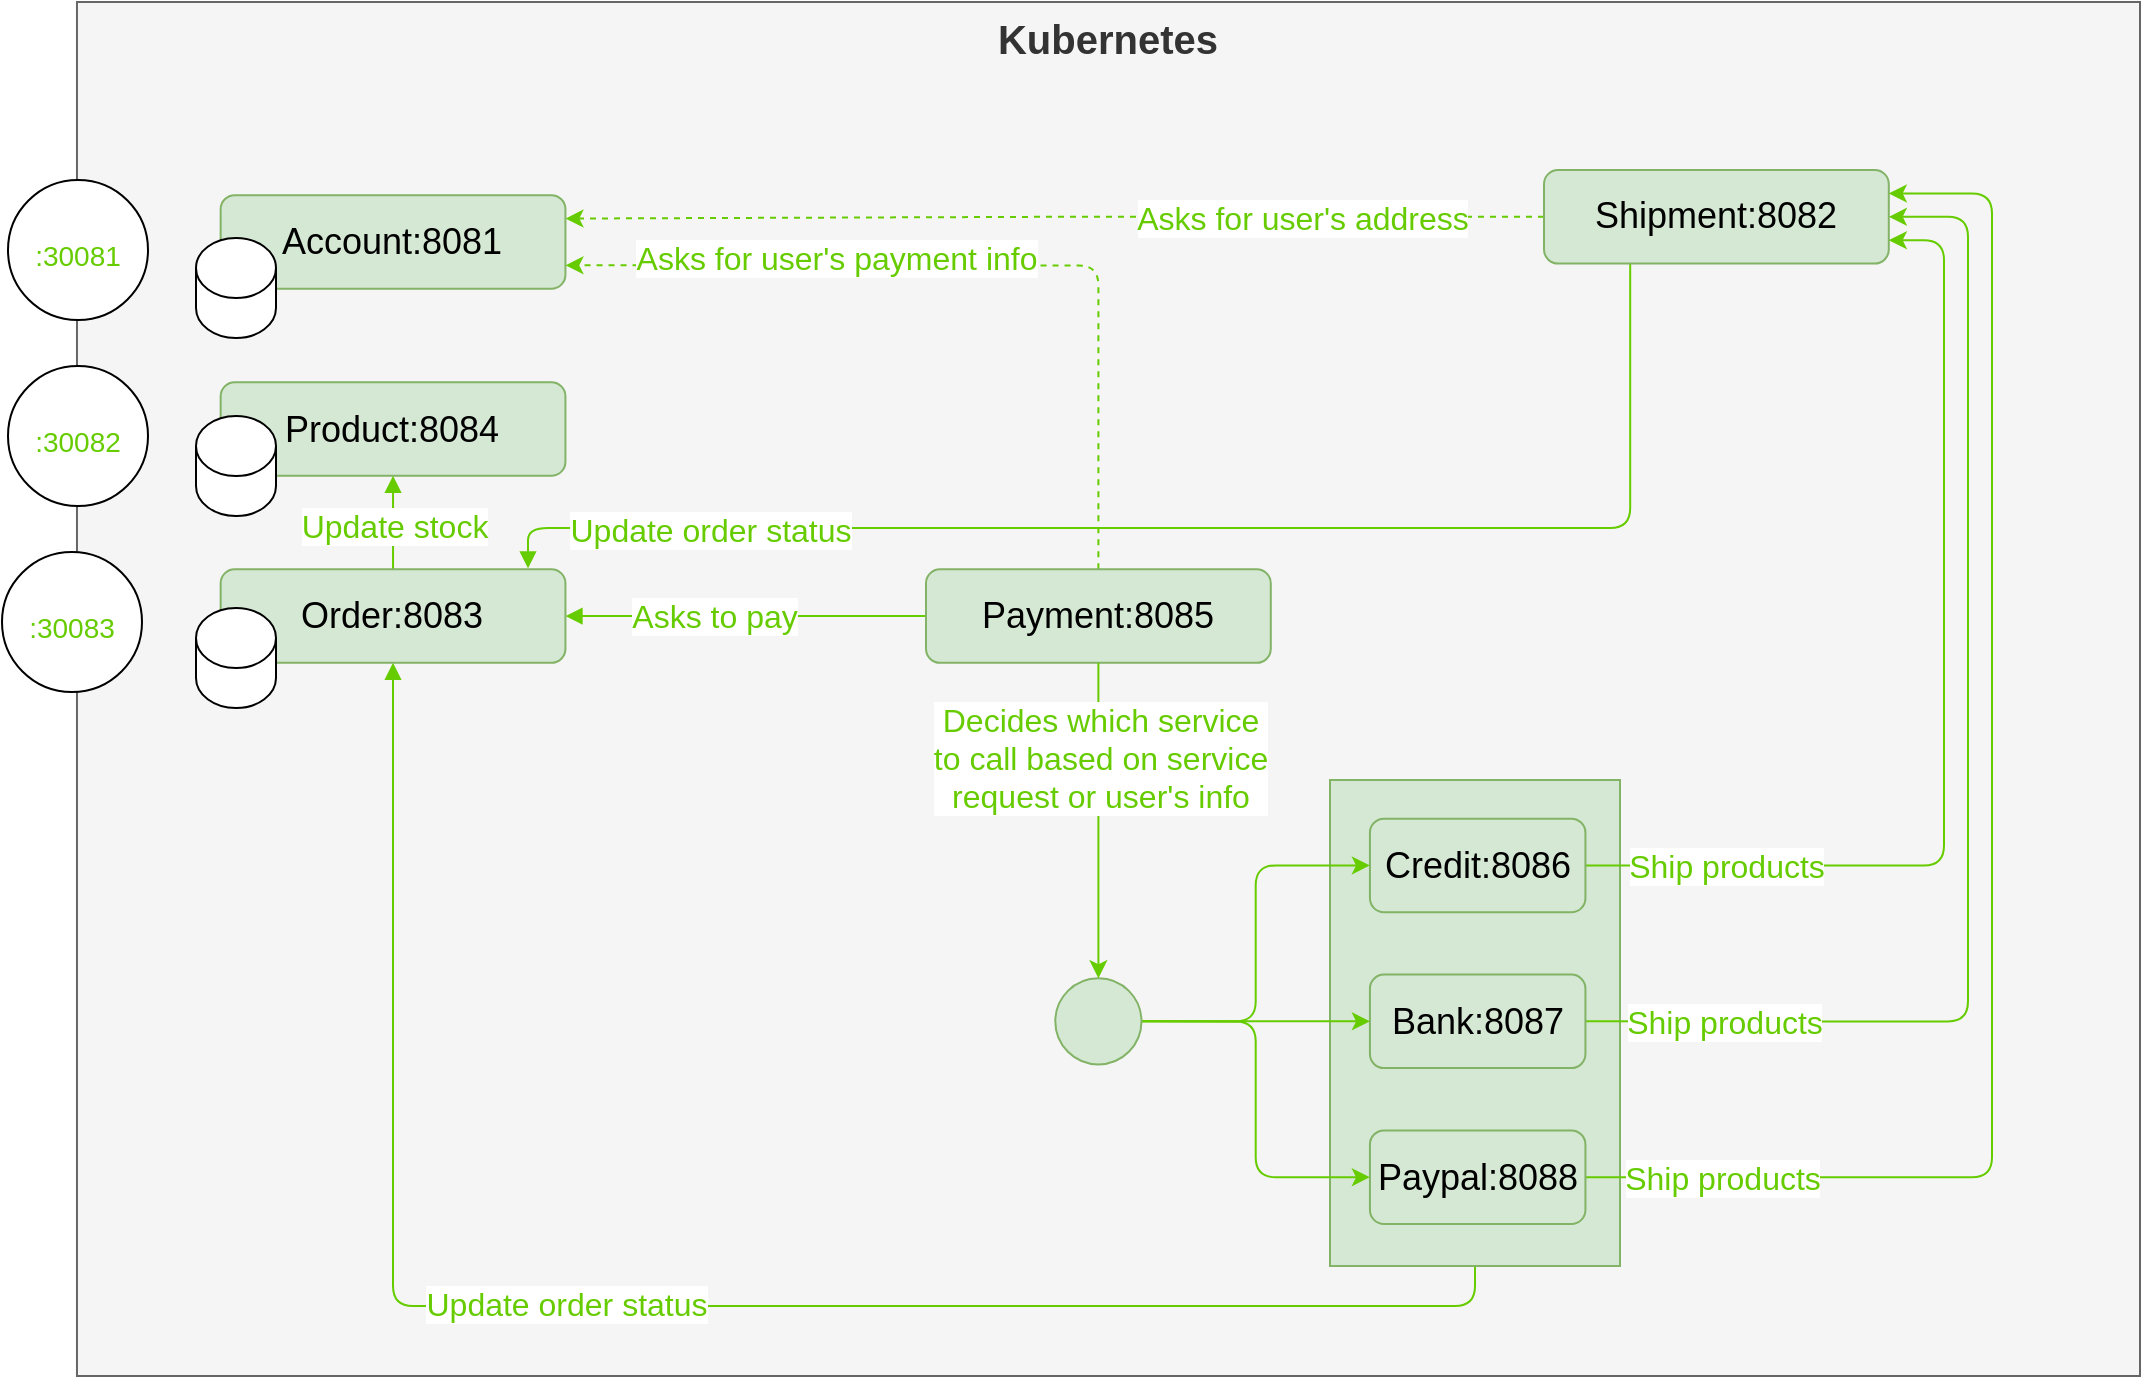 <mxfile version="20.3.1" type="device"><diagram id="LqKcq0_kD3NlTMwjwbqU" name="Page-1"><mxGraphModel dx="852" dy="656" grid="0" gridSize="10" guides="1" tooltips="1" connect="1" arrows="1" fold="1" page="1" pageScale="1" pageWidth="850" pageHeight="1100" math="0" shadow="0"><root><mxCell id="0"/><mxCell id="1" parent="0"/><mxCell id="yY8UBjpgQ7rnHpMd-h-m-41" value="Kubernetes" style="rounded=0;whiteSpace=wrap;html=1;fillColor=#f5f5f5;fontColor=#333333;strokeColor=#666666;verticalAlign=top;fontSize=20;fontStyle=1" parent="1" vertex="1"><mxGeometry x="305.49" y="178" width="1031.51" height="687" as="geometry"/></mxCell><mxCell id="XP32mOj8o-1e6zsJ-lud-1" style="edgeStyle=orthogonalEdgeStyle;rounded=1;orthogonalLoop=1;jettySize=auto;html=1;exitX=0;exitY=0.5;exitDx=0;exitDy=0;entryX=1;entryY=0.25;entryDx=0;entryDy=0;strokeColor=#66CC00;dashed=1;" edge="1" parent="1" source="yY8UBjpgQ7rnHpMd-h-m-21" target="yY8UBjpgQ7rnHpMd-h-m-3"><mxGeometry relative="1" as="geometry"/></mxCell><mxCell id="XP32mOj8o-1e6zsJ-lud-6" value="Asks for user's address" style="edgeLabel;html=1;align=center;verticalAlign=middle;resizable=0;points=[];fontSize=16;fontColor=#66CC00;" vertex="1" connectable="0" parent="XP32mOj8o-1e6zsJ-lud-1"><mxGeometry x="-0.272" y="-3" relative="1" as="geometry"><mxPoint x="57" y="3" as="offset"/></mxGeometry></mxCell><mxCell id="XP32mOj8o-1e6zsJ-lud-32" style="edgeStyle=orthogonalEdgeStyle;rounded=1;orthogonalLoop=1;jettySize=auto;html=1;exitX=0.5;exitY=1;exitDx=0;exitDy=0;strokeColor=#66CC00;fontSize=16;fontColor=#66CC00;startArrow=none;startFill=0;endArrow=block;endFill=1;" edge="1" parent="1" source="XP32mOj8o-1e6zsJ-lud-31" target="yY8UBjpgQ7rnHpMd-h-m-9"><mxGeometry relative="1" as="geometry"/></mxCell><mxCell id="XP32mOj8o-1e6zsJ-lud-33" value="Update order status" style="edgeLabel;html=1;align=center;verticalAlign=middle;resizable=0;points=[];fontSize=16;fontColor=#66CC00;" vertex="1" connectable="0" parent="XP32mOj8o-1e6zsJ-lud-32"><mxGeometry x="-0.429" relative="1" as="geometry"><mxPoint x="-223" y="-1" as="offset"/></mxGeometry></mxCell><mxCell id="XP32mOj8o-1e6zsJ-lud-31" value="" style="rounded=0;whiteSpace=wrap;html=1;fontSize=16;fillColor=#d5e8d4;strokeColor=#82b366;" vertex="1" parent="1"><mxGeometry x="932" y="567" width="145" height="243" as="geometry"/></mxCell><mxCell id="XP32mOj8o-1e6zsJ-lud-25" style="edgeStyle=orthogonalEdgeStyle;rounded=1;orthogonalLoop=1;jettySize=auto;html=1;exitX=0.25;exitY=1;exitDx=0;exitDy=0;strokeColor=#66CC00;fontSize=16;fontColor=#66CC00;startArrow=none;startFill=0;endArrow=block;endFill=1;entryX=0.89;entryY=-0.009;entryDx=0;entryDy=0;entryPerimeter=0;" edge="1" parent="1" source="yY8UBjpgQ7rnHpMd-h-m-21" target="yY8UBjpgQ7rnHpMd-h-m-9"><mxGeometry relative="1" as="geometry"><Array as="points"><mxPoint x="1082" y="441"/><mxPoint x="531" y="441"/><mxPoint x="531" y="461"/></Array></mxGeometry></mxCell><mxCell id="XP32mOj8o-1e6zsJ-lud-26" value="Update order status" style="edgeLabel;html=1;align=center;verticalAlign=middle;resizable=0;points=[];fontSize=16;fontColor=#66CC00;" vertex="1" connectable="0" parent="XP32mOj8o-1e6zsJ-lud-25"><mxGeometry x="0.68" y="-3" relative="1" as="geometry"><mxPoint x="-2" y="4" as="offset"/></mxGeometry></mxCell><mxCell id="yY8UBjpgQ7rnHpMd-h-m-21" value="Shipment:8082" style="rounded=1;whiteSpace=wrap;html=1;fillColor=#d5e8d4;strokeColor=#82b366;fontSize=18;" parent="1" vertex="1"><mxGeometry x="1039.004" y="262.003" width="172.394" height="46.765" as="geometry"/></mxCell><mxCell id="5f-NE7GH5dRG1Yi99CT_-1" style="edgeStyle=orthogonalEdgeStyle;rounded=1;orthogonalLoop=1;jettySize=auto;html=1;exitX=1;exitY=0.5;exitDx=0;exitDy=0;entryX=1;entryY=0.75;entryDx=0;entryDy=0;strokeColor=#66CC00;" parent="1" source="yY8UBjpgQ7rnHpMd-h-m-13" target="yY8UBjpgQ7rnHpMd-h-m-21" edge="1"><mxGeometry relative="1" as="geometry"><Array as="points"><mxPoint x="1239" y="610"/><mxPoint x="1239" y="297"/></Array></mxGeometry></mxCell><mxCell id="XP32mOj8o-1e6zsJ-lud-10" value="Ship products" style="edgeLabel;html=1;align=center;verticalAlign=middle;resizable=0;points=[];fontSize=16;fontColor=#66CC00;" vertex="1" connectable="0" parent="5f-NE7GH5dRG1Yi99CT_-1"><mxGeometry x="-0.79" relative="1" as="geometry"><mxPoint x="16" as="offset"/></mxGeometry></mxCell><mxCell id="5f-NE7GH5dRG1Yi99CT_-2" style="edgeStyle=orthogonalEdgeStyle;rounded=1;orthogonalLoop=1;jettySize=auto;html=1;exitX=1;exitY=0.5;exitDx=0;exitDy=0;entryX=1;entryY=0.5;entryDx=0;entryDy=0;strokeColor=#66CC00;" parent="1" source="yY8UBjpgQ7rnHpMd-h-m-14" target="yY8UBjpgQ7rnHpMd-h-m-21" edge="1"><mxGeometry relative="1" as="geometry"><mxPoint x="740.429" y="513.429" as="targetPoint"/><Array as="points"><mxPoint x="1251" y="688"/><mxPoint x="1251" y="285"/></Array></mxGeometry></mxCell><mxCell id="XP32mOj8o-1e6zsJ-lud-11" value="Ship products" style="edgeLabel;html=1;align=center;verticalAlign=middle;resizable=0;points=[];fontSize=16;fontColor=#66CC00;" vertex="1" connectable="0" parent="5f-NE7GH5dRG1Yi99CT_-2"><mxGeometry x="-0.806" y="3" relative="1" as="geometry"><mxPoint x="8" y="3" as="offset"/></mxGeometry></mxCell><mxCell id="5f-NE7GH5dRG1Yi99CT_-3" style="edgeStyle=orthogonalEdgeStyle;rounded=1;orthogonalLoop=1;jettySize=auto;html=1;exitX=1;exitY=0.5;exitDx=0;exitDy=0;strokeColor=#66CC00;entryX=1;entryY=0.25;entryDx=0;entryDy=0;" parent="1" source="yY8UBjpgQ7rnHpMd-h-m-15" target="yY8UBjpgQ7rnHpMd-h-m-21" edge="1"><mxGeometry relative="1" as="geometry"><mxPoint x="1383" y="268" as="targetPoint"/><Array as="points"><mxPoint x="1263" y="766"/><mxPoint x="1263" y="274"/></Array></mxGeometry></mxCell><mxCell id="XP32mOj8o-1e6zsJ-lud-12" value="Ship products" style="edgeLabel;html=1;align=center;verticalAlign=middle;resizable=0;points=[];fontSize=16;fontColor=#66CC00;" vertex="1" connectable="0" parent="5f-NE7GH5dRG1Yi99CT_-3"><mxGeometry x="-0.892" y="-3" relative="1" as="geometry"><mxPoint x="28" y="-3" as="offset"/></mxGeometry></mxCell><mxCell id="yY8UBjpgQ7rnHpMd-h-m-3" value="Account:8081" style="rounded=1;whiteSpace=wrap;html=1;fillColor=#d5e8d4;strokeColor=#82b366;fontSize=18;" parent="1" vertex="1"><mxGeometry x="377.324" y="274.588" width="172.394" height="46.765" as="geometry"/></mxCell><mxCell id="yY8UBjpgQ7rnHpMd-h-m-4" value="Product:8084" style="rounded=1;whiteSpace=wrap;html=1;fillColor=#d5e8d4;strokeColor=#82b366;fontSize=18;" parent="1" vertex="1"><mxGeometry x="377.324" y="368.118" width="172.394" height="46.765" as="geometry"/></mxCell><mxCell id="XP32mOj8o-1e6zsJ-lud-4" style="edgeStyle=orthogonalEdgeStyle;rounded=1;orthogonalLoop=1;jettySize=auto;html=1;exitX=1;exitY=0.5;exitDx=0;exitDy=0;strokeColor=#66CC00;startArrow=block;startFill=1;entryX=0;entryY=0.5;entryDx=0;entryDy=0;endArrow=none;endFill=0;" edge="1" parent="1" source="yY8UBjpgQ7rnHpMd-h-m-9" target="yY8UBjpgQ7rnHpMd-h-m-12"><mxGeometry relative="1" as="geometry"><mxPoint x="738" y="485" as="targetPoint"/></mxGeometry></mxCell><mxCell id="XP32mOj8o-1e6zsJ-lud-8" value="Asks to pay" style="edgeLabel;html=1;align=center;verticalAlign=middle;resizable=0;points=[];fontSize=16;fontColor=#66CC00;" vertex="1" connectable="0" parent="XP32mOj8o-1e6zsJ-lud-4"><mxGeometry x="-0.172" relative="1" as="geometry"><mxPoint as="offset"/></mxGeometry></mxCell><mxCell id="XP32mOj8o-1e6zsJ-lud-27" style="edgeStyle=orthogonalEdgeStyle;rounded=1;orthogonalLoop=1;jettySize=auto;html=1;exitX=0.5;exitY=0;exitDx=0;exitDy=0;entryX=0.5;entryY=1;entryDx=0;entryDy=0;strokeColor=#66CC00;fontSize=16;fontColor=#66CC00;startArrow=none;startFill=0;endArrow=block;endFill=1;" edge="1" parent="1" source="yY8UBjpgQ7rnHpMd-h-m-9" target="yY8UBjpgQ7rnHpMd-h-m-4"><mxGeometry relative="1" as="geometry"/></mxCell><mxCell id="XP32mOj8o-1e6zsJ-lud-28" value="Update stock" style="edgeLabel;html=1;align=center;verticalAlign=middle;resizable=0;points=[];fontSize=16;fontColor=#66CC00;" vertex="1" connectable="0" parent="XP32mOj8o-1e6zsJ-lud-27"><mxGeometry x="-0.123" relative="1" as="geometry"><mxPoint y="-1" as="offset"/></mxGeometry></mxCell><mxCell id="yY8UBjpgQ7rnHpMd-h-m-9" value="Order:8083" style="rounded=1;whiteSpace=wrap;html=1;fillColor=#d5e8d4;strokeColor=#82b366;fontSize=18;" parent="1" vertex="1"><mxGeometry x="377.324" y="461.647" width="172.394" height="46.765" as="geometry"/></mxCell><mxCell id="XP32mOj8o-1e6zsJ-lud-2" style="edgeStyle=orthogonalEdgeStyle;rounded=1;orthogonalLoop=1;jettySize=auto;html=1;exitX=0.5;exitY=0;exitDx=0;exitDy=0;entryX=1;entryY=0.75;entryDx=0;entryDy=0;strokeColor=#66CC00;dashed=1;" edge="1" parent="1" source="yY8UBjpgQ7rnHpMd-h-m-12" target="yY8UBjpgQ7rnHpMd-h-m-3"><mxGeometry relative="1" as="geometry"/></mxCell><mxCell id="XP32mOj8o-1e6zsJ-lud-7" value="Asks for user's payment info" style="edgeLabel;html=1;align=center;verticalAlign=middle;resizable=0;points=[];fontSize=16;fontColor=#66CC00;" vertex="1" connectable="0" parent="XP32mOj8o-1e6zsJ-lud-2"><mxGeometry x="-0.692" y="3" relative="1" as="geometry"><mxPoint x="-128" y="-91" as="offset"/></mxGeometry></mxCell><mxCell id="yY8UBjpgQ7rnHpMd-h-m-12" value="Payment:8085" style="rounded=1;whiteSpace=wrap;html=1;fillColor=#d5e8d4;strokeColor=#82b366;fontSize=18;" parent="1" vertex="1"><mxGeometry x="730.0" y="461.647" width="172.394" height="46.765" as="geometry"/></mxCell><mxCell id="yY8UBjpgQ7rnHpMd-h-m-13" value="Credit:8086" style="rounded=1;whiteSpace=wrap;html=1;fillColor=#d5e8d4;strokeColor=#82b366;fontSize=18;" parent="1" vertex="1"><mxGeometry x="951.972" y="586.353" width="107.746" height="46.765" as="geometry"/></mxCell><mxCell id="yY8UBjpgQ7rnHpMd-h-m-14" value="Bank:8087" style="rounded=1;whiteSpace=wrap;html=1;fillColor=#d5e8d4;strokeColor=#82b366;fontSize=18;" parent="1" vertex="1"><mxGeometry x="951.972" y="664.294" width="107.746" height="46.765" as="geometry"/></mxCell><mxCell id="yY8UBjpgQ7rnHpMd-h-m-15" value="Paypal:8088" style="rounded=1;whiteSpace=wrap;html=1;fillColor=#d5e8d4;strokeColor=#82b366;fontSize=18;" parent="1" vertex="1"><mxGeometry x="951.972" y="742.235" width="107.746" height="46.765" as="geometry"/></mxCell><mxCell id="yY8UBjpgQ7rnHpMd-h-m-18" style="edgeStyle=orthogonalEdgeStyle;rounded=1;orthogonalLoop=1;jettySize=auto;html=1;exitX=1;exitY=0.5;exitDx=0;exitDy=0;entryX=0;entryY=0.5;entryDx=0;entryDy=0;strokeColor=#66CC00;" parent="1" source="yY8UBjpgQ7rnHpMd-h-m-17" target="yY8UBjpgQ7rnHpMd-h-m-13" edge="1"><mxGeometry relative="1" as="geometry"/></mxCell><mxCell id="yY8UBjpgQ7rnHpMd-h-m-19" style="edgeStyle=orthogonalEdgeStyle;rounded=1;orthogonalLoop=1;jettySize=auto;html=1;exitX=1;exitY=0.5;exitDx=0;exitDy=0;strokeColor=#66CC00;" parent="1" source="yY8UBjpgQ7rnHpMd-h-m-17" target="yY8UBjpgQ7rnHpMd-h-m-14" edge="1"><mxGeometry relative="1" as="geometry"/></mxCell><mxCell id="yY8UBjpgQ7rnHpMd-h-m-20" style="edgeStyle=orthogonalEdgeStyle;rounded=1;orthogonalLoop=1;jettySize=auto;html=1;exitX=1;exitY=0.5;exitDx=0;exitDy=0;entryX=0;entryY=0.5;entryDx=0;entryDy=0;strokeColor=#66CC00;" parent="1" source="yY8UBjpgQ7rnHpMd-h-m-17" target="yY8UBjpgQ7rnHpMd-h-m-15" edge="1"><mxGeometry relative="1" as="geometry"/></mxCell><mxCell id="yY8UBjpgQ7rnHpMd-h-m-17" value="" style="ellipse;whiteSpace=wrap;html=1;aspect=fixed;fillColor=#d5e8d4;strokeColor=#82b366;" parent="1" vertex="1"><mxGeometry x="794.648" y="666.124" width="43.099" height="43.099" as="geometry"/></mxCell><mxCell id="yY8UBjpgQ7rnHpMd-h-m-39" style="edgeStyle=orthogonalEdgeStyle;rounded=1;orthogonalLoop=1;jettySize=auto;html=1;exitX=0.5;exitY=1;exitDx=0;exitDy=0;strokeColor=#66CC00;" parent="1" source="yY8UBjpgQ7rnHpMd-h-m-12" target="yY8UBjpgQ7rnHpMd-h-m-17" edge="1"><mxGeometry relative="1" as="geometry"/></mxCell><mxCell id="XP32mOj8o-1e6zsJ-lud-9" value="Decides which service &lt;br&gt;to call based on service &lt;br&gt;request or user's info" style="edgeLabel;html=1;align=center;verticalAlign=middle;resizable=0;points=[];fontSize=16;fontColor=#66CC00;" vertex="1" connectable="0" parent="yY8UBjpgQ7rnHpMd-h-m-39"><mxGeometry x="-0.411" y="1" relative="1" as="geometry"><mxPoint y="1" as="offset"/></mxGeometry></mxCell><mxCell id="yY8UBjpgQ7rnHpMd-h-m-43" value="" style="shape=cylinder3;whiteSpace=wrap;html=1;boundedLbl=1;backgroundOutline=1;size=15;" parent="1" vertex="1"><mxGeometry x="365" y="296" width="40" height="50" as="geometry"/></mxCell><mxCell id="yY8UBjpgQ7rnHpMd-h-m-46" value="" style="shape=cylinder3;whiteSpace=wrap;html=1;boundedLbl=1;backgroundOutline=1;size=15;" parent="1" vertex="1"><mxGeometry x="365" y="385" width="40" height="50" as="geometry"/></mxCell><mxCell id="yY8UBjpgQ7rnHpMd-h-m-47" value="" style="shape=cylinder3;whiteSpace=wrap;html=1;boundedLbl=1;backgroundOutline=1;size=15;" parent="1" vertex="1"><mxGeometry x="365" y="481" width="40" height="50" as="geometry"/></mxCell><mxCell id="XP32mOj8o-1e6zsJ-lud-13" value="&lt;font style=&quot;font-size: 14px;&quot;&gt;:30081&lt;/font&gt;" style="ellipse;whiteSpace=wrap;html=1;aspect=fixed;fontSize=20;fontColor=#66CC00;" vertex="1" parent="1"><mxGeometry x="271" y="267" width="70" height="70" as="geometry"/></mxCell><mxCell id="XP32mOj8o-1e6zsJ-lud-14" value="&lt;font style=&quot;font-size: 14px;&quot;&gt;:30082&lt;/font&gt;" style="ellipse;whiteSpace=wrap;html=1;aspect=fixed;fontSize=20;fontColor=#66CC00;" vertex="1" parent="1"><mxGeometry x="271" y="360" width="70" height="70" as="geometry"/></mxCell><mxCell id="XP32mOj8o-1e6zsJ-lud-15" value="&lt;font style=&quot;font-size: 14px;&quot;&gt;:30083&lt;/font&gt;" style="ellipse;whiteSpace=wrap;html=1;aspect=fixed;fontSize=20;fontColor=#66CC00;" vertex="1" parent="1"><mxGeometry x="268" y="453" width="70" height="70" as="geometry"/></mxCell></root></mxGraphModel></diagram></mxfile>